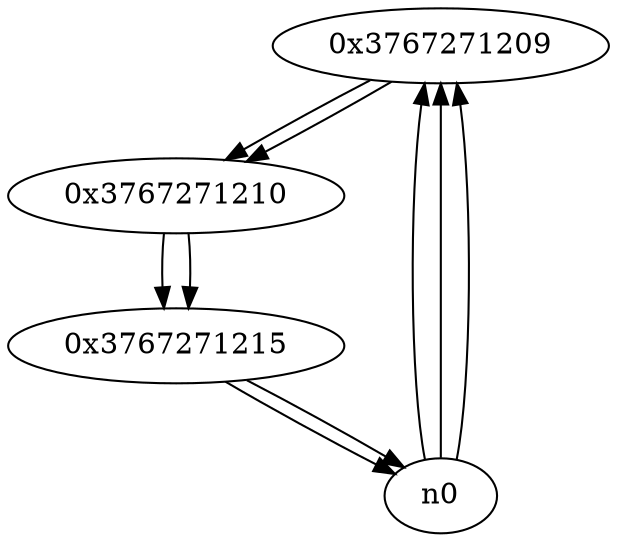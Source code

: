 digraph G{
/* nodes */
  n1 [label="0x3767271209"]
  n2 [label="0x3767271210"]
  n3 [label="0x3767271215"]
/* edges */
n1 -> n2;
n0 -> n1;
n0 -> n1;
n0 -> n1;
n2 -> n3;
n1 -> n2;
n3 -> n0;
n3 -> n0;
n2 -> n3;
}

